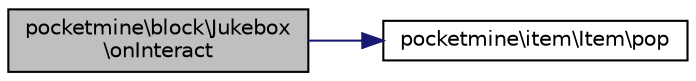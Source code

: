 digraph "pocketmine\block\Jukebox\onInteract"
{
 // INTERACTIVE_SVG=YES
 // LATEX_PDF_SIZE
  edge [fontname="Helvetica",fontsize="10",labelfontname="Helvetica",labelfontsize="10"];
  node [fontname="Helvetica",fontsize="10",shape=record];
  rankdir="LR";
  Node1 [label="pocketmine\\block\\Jukebox\l\\onInteract",height=0.2,width=0.4,color="black", fillcolor="grey75", style="filled", fontcolor="black",tooltip=" "];
  Node1 -> Node2 [color="midnightblue",fontsize="10",style="solid",fontname="Helvetica"];
  Node2 [label="pocketmine\\item\\Item\\pop",height=0.2,width=0.4,color="black", fillcolor="white", style="filled",URL="$d5/d8a/classpocketmine_1_1item_1_1_item.html#a67b44433c553602d7c851b1ca23e6e5e",tooltip=" "];
}
